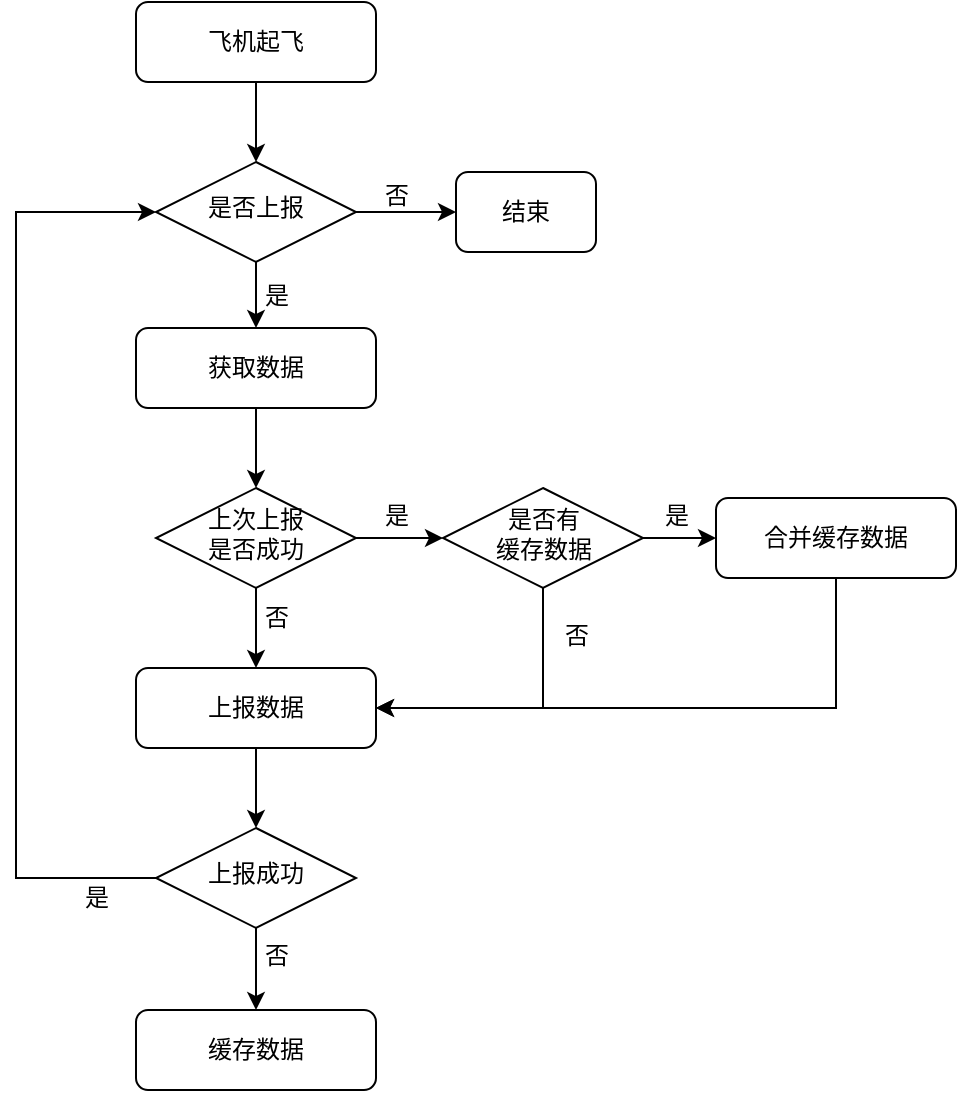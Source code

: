 <mxfile version="21.3.2" type="github">
  <diagram id="C5RBs43oDa-KdzZeNtuy" name="Page-1">
    <mxGraphModel dx="1619" dy="796" grid="1" gridSize="10" guides="1" tooltips="1" connect="1" arrows="1" fold="1" page="1" pageScale="1" pageWidth="827" pageHeight="1169" math="0" shadow="0">
      <root>
        <mxCell id="WIyWlLk6GJQsqaUBKTNV-0" />
        <mxCell id="WIyWlLk6GJQsqaUBKTNV-1" parent="WIyWlLk6GJQsqaUBKTNV-0" />
        <mxCell id="kAMANX2P3jgM0Xem9M4I-11" style="edgeStyle=orthogonalEdgeStyle;rounded=0;orthogonalLoop=1;jettySize=auto;html=1;exitX=0.5;exitY=1;exitDx=0;exitDy=0;entryX=0.5;entryY=0;entryDx=0;entryDy=0;" edge="1" parent="WIyWlLk6GJQsqaUBKTNV-1" source="WIyWlLk6GJQsqaUBKTNV-3" target="WIyWlLk6GJQsqaUBKTNV-6">
          <mxGeometry relative="1" as="geometry" />
        </mxCell>
        <mxCell id="WIyWlLk6GJQsqaUBKTNV-3" value="飞机起飞" style="rounded=1;whiteSpace=wrap;html=1;fontSize=12;glass=0;strokeWidth=1;shadow=0;" parent="WIyWlLk6GJQsqaUBKTNV-1" vertex="1">
          <mxGeometry x="160" y="16" width="120" height="40" as="geometry" />
        </mxCell>
        <mxCell id="kAMANX2P3jgM0Xem9M4I-12" style="edgeStyle=orthogonalEdgeStyle;rounded=0;orthogonalLoop=1;jettySize=auto;html=1;exitX=0.5;exitY=1;exitDx=0;exitDy=0;entryX=0.5;entryY=0;entryDx=0;entryDy=0;" edge="1" parent="WIyWlLk6GJQsqaUBKTNV-1" source="WIyWlLk6GJQsqaUBKTNV-6" target="kAMANX2P3jgM0Xem9M4I-2">
          <mxGeometry relative="1" as="geometry" />
        </mxCell>
        <mxCell id="kAMANX2P3jgM0Xem9M4I-13" style="edgeStyle=orthogonalEdgeStyle;rounded=0;orthogonalLoop=1;jettySize=auto;html=1;exitX=1;exitY=0.5;exitDx=0;exitDy=0;entryX=0;entryY=0.5;entryDx=0;entryDy=0;" edge="1" parent="WIyWlLk6GJQsqaUBKTNV-1" source="WIyWlLk6GJQsqaUBKTNV-6" target="WIyWlLk6GJQsqaUBKTNV-7">
          <mxGeometry relative="1" as="geometry" />
        </mxCell>
        <mxCell id="WIyWlLk6GJQsqaUBKTNV-6" value="是否上报" style="rhombus;whiteSpace=wrap;html=1;shadow=0;fontFamily=Helvetica;fontSize=12;align=center;strokeWidth=1;spacing=6;spacingTop=-4;" parent="WIyWlLk6GJQsqaUBKTNV-1" vertex="1">
          <mxGeometry x="170" y="96" width="100" height="50" as="geometry" />
        </mxCell>
        <mxCell id="WIyWlLk6GJQsqaUBKTNV-7" value="结束" style="rounded=1;whiteSpace=wrap;html=1;fontSize=12;glass=0;strokeWidth=1;shadow=0;" parent="WIyWlLk6GJQsqaUBKTNV-1" vertex="1">
          <mxGeometry x="320" y="101" width="70" height="40" as="geometry" />
        </mxCell>
        <mxCell id="kAMANX2P3jgM0Xem9M4I-5" value="" style="edgeStyle=orthogonalEdgeStyle;rounded=0;orthogonalLoop=1;jettySize=auto;html=1;" edge="1" parent="WIyWlLk6GJQsqaUBKTNV-1" source="kAMANX2P3jgM0Xem9M4I-2">
          <mxGeometry relative="1" as="geometry">
            <mxPoint x="220" y="259" as="targetPoint" />
          </mxGeometry>
        </mxCell>
        <mxCell id="kAMANX2P3jgM0Xem9M4I-2" value="获取数据" style="rounded=1;whiteSpace=wrap;html=1;fontSize=12;glass=0;strokeWidth=1;shadow=0;" vertex="1" parent="WIyWlLk6GJQsqaUBKTNV-1">
          <mxGeometry x="160" y="179" width="120" height="40" as="geometry" />
        </mxCell>
        <mxCell id="kAMANX2P3jgM0Xem9M4I-20" style="edgeStyle=orthogonalEdgeStyle;rounded=0;orthogonalLoop=1;jettySize=auto;html=1;exitX=0.5;exitY=1;exitDx=0;exitDy=0;entryX=0.5;entryY=0;entryDx=0;entryDy=0;" edge="1" parent="WIyWlLk6GJQsqaUBKTNV-1" source="kAMANX2P3jgM0Xem9M4I-6" target="kAMANX2P3jgM0Xem9M4I-10">
          <mxGeometry relative="1" as="geometry" />
        </mxCell>
        <mxCell id="kAMANX2P3jgM0Xem9M4I-29" style="edgeStyle=orthogonalEdgeStyle;rounded=0;orthogonalLoop=1;jettySize=auto;html=1;exitX=0;exitY=0.5;exitDx=0;exitDy=0;entryX=0;entryY=0.5;entryDx=0;entryDy=0;" edge="1" parent="WIyWlLk6GJQsqaUBKTNV-1" source="kAMANX2P3jgM0Xem9M4I-6" target="WIyWlLk6GJQsqaUBKTNV-6">
          <mxGeometry relative="1" as="geometry">
            <Array as="points">
              <mxPoint x="100" y="454" />
              <mxPoint x="100" y="121" />
            </Array>
          </mxGeometry>
        </mxCell>
        <mxCell id="kAMANX2P3jgM0Xem9M4I-6" value="上报成功" style="rhombus;whiteSpace=wrap;html=1;shadow=0;fontFamily=Helvetica;fontSize=12;align=center;strokeWidth=1;spacing=6;spacingTop=-4;" vertex="1" parent="WIyWlLk6GJQsqaUBKTNV-1">
          <mxGeometry x="170" y="429" width="100" height="50" as="geometry" />
        </mxCell>
        <mxCell id="kAMANX2P3jgM0Xem9M4I-10" value="缓存数据" style="whiteSpace=wrap;html=1;rounded=1;glass=0;strokeWidth=1;shadow=0;" vertex="1" parent="WIyWlLk6GJQsqaUBKTNV-1">
          <mxGeometry x="160" y="520" width="120" height="40" as="geometry" />
        </mxCell>
        <mxCell id="kAMANX2P3jgM0Xem9M4I-22" style="edgeStyle=orthogonalEdgeStyle;rounded=0;orthogonalLoop=1;jettySize=auto;html=1;exitX=0.5;exitY=1;exitDx=0;exitDy=0;entryX=0.5;entryY=0;entryDx=0;entryDy=0;" edge="1" parent="WIyWlLk6GJQsqaUBKTNV-1" source="kAMANX2P3jgM0Xem9M4I-14" target="kAMANX2P3jgM0Xem9M4I-21">
          <mxGeometry relative="1" as="geometry" />
        </mxCell>
        <mxCell id="kAMANX2P3jgM0Xem9M4I-26" style="edgeStyle=orthogonalEdgeStyle;rounded=0;orthogonalLoop=1;jettySize=auto;html=1;exitX=1;exitY=0.5;exitDx=0;exitDy=0;entryX=0;entryY=0.5;entryDx=0;entryDy=0;" edge="1" parent="WIyWlLk6GJQsqaUBKTNV-1" source="kAMANX2P3jgM0Xem9M4I-14" target="kAMANX2P3jgM0Xem9M4I-25">
          <mxGeometry relative="1" as="geometry" />
        </mxCell>
        <mxCell id="kAMANX2P3jgM0Xem9M4I-14" value="上次上报&lt;br&gt;是否成功" style="rhombus;whiteSpace=wrap;html=1;shadow=0;fontFamily=Helvetica;fontSize=12;align=center;strokeWidth=1;spacing=6;spacingTop=-4;" vertex="1" parent="WIyWlLk6GJQsqaUBKTNV-1">
          <mxGeometry x="170" y="259" width="100" height="50" as="geometry" />
        </mxCell>
        <mxCell id="kAMANX2P3jgM0Xem9M4I-24" style="edgeStyle=orthogonalEdgeStyle;rounded=0;orthogonalLoop=1;jettySize=auto;html=1;exitX=0.5;exitY=1;exitDx=0;exitDy=0;entryX=1;entryY=0.5;entryDx=0;entryDy=0;" edge="1" parent="WIyWlLk6GJQsqaUBKTNV-1" source="kAMANX2P3jgM0Xem9M4I-15" target="kAMANX2P3jgM0Xem9M4I-21">
          <mxGeometry relative="1" as="geometry" />
        </mxCell>
        <mxCell id="kAMANX2P3jgM0Xem9M4I-15" value="合并缓存数据" style="rounded=1;whiteSpace=wrap;html=1;fontSize=12;glass=0;strokeWidth=1;shadow=0;" vertex="1" parent="WIyWlLk6GJQsqaUBKTNV-1">
          <mxGeometry x="450" y="264" width="120" height="40" as="geometry" />
        </mxCell>
        <mxCell id="kAMANX2P3jgM0Xem9M4I-23" style="edgeStyle=orthogonalEdgeStyle;rounded=0;orthogonalLoop=1;jettySize=auto;html=1;exitX=0.5;exitY=1;exitDx=0;exitDy=0;entryX=0.5;entryY=0;entryDx=0;entryDy=0;" edge="1" parent="WIyWlLk6GJQsqaUBKTNV-1" source="kAMANX2P3jgM0Xem9M4I-21" target="kAMANX2P3jgM0Xem9M4I-6">
          <mxGeometry relative="1" as="geometry" />
        </mxCell>
        <mxCell id="kAMANX2P3jgM0Xem9M4I-21" value="上报数据" style="rounded=1;whiteSpace=wrap;html=1;fontSize=12;glass=0;strokeWidth=1;shadow=0;" vertex="1" parent="WIyWlLk6GJQsqaUBKTNV-1">
          <mxGeometry x="160" y="349" width="120" height="40" as="geometry" />
        </mxCell>
        <mxCell id="kAMANX2P3jgM0Xem9M4I-27" style="edgeStyle=orthogonalEdgeStyle;rounded=0;orthogonalLoop=1;jettySize=auto;html=1;exitX=1;exitY=0.5;exitDx=0;exitDy=0;entryX=0;entryY=0.5;entryDx=0;entryDy=0;" edge="1" parent="WIyWlLk6GJQsqaUBKTNV-1" source="kAMANX2P3jgM0Xem9M4I-25" target="kAMANX2P3jgM0Xem9M4I-15">
          <mxGeometry relative="1" as="geometry" />
        </mxCell>
        <mxCell id="kAMANX2P3jgM0Xem9M4I-28" style="edgeStyle=orthogonalEdgeStyle;rounded=0;orthogonalLoop=1;jettySize=auto;html=1;exitX=0.5;exitY=1;exitDx=0;exitDy=0;entryX=1;entryY=0.5;entryDx=0;entryDy=0;" edge="1" parent="WIyWlLk6GJQsqaUBKTNV-1" source="kAMANX2P3jgM0Xem9M4I-25" target="kAMANX2P3jgM0Xem9M4I-21">
          <mxGeometry relative="1" as="geometry" />
        </mxCell>
        <mxCell id="kAMANX2P3jgM0Xem9M4I-25" value="是否有&lt;br&gt;缓存数据" style="rhombus;whiteSpace=wrap;html=1;shadow=0;fontFamily=Helvetica;fontSize=12;align=center;strokeWidth=1;spacing=6;spacingTop=-4;" vertex="1" parent="WIyWlLk6GJQsqaUBKTNV-1">
          <mxGeometry x="313.5" y="259" width="100" height="50" as="geometry" />
        </mxCell>
        <mxCell id="kAMANX2P3jgM0Xem9M4I-30" value="否" style="text;html=1;align=center;verticalAlign=middle;resizable=0;points=[];autosize=1;strokeColor=none;fillColor=none;" vertex="1" parent="WIyWlLk6GJQsqaUBKTNV-1">
          <mxGeometry x="210" y="478" width="40" height="30" as="geometry" />
        </mxCell>
        <mxCell id="kAMANX2P3jgM0Xem9M4I-31" value="是" style="text;html=1;align=center;verticalAlign=middle;resizable=0;points=[];autosize=1;strokeColor=none;fillColor=none;" vertex="1" parent="WIyWlLk6GJQsqaUBKTNV-1">
          <mxGeometry x="120" y="449" width="40" height="30" as="geometry" />
        </mxCell>
        <mxCell id="kAMANX2P3jgM0Xem9M4I-32" value="否" style="text;html=1;align=center;verticalAlign=middle;resizable=0;points=[];autosize=1;strokeColor=none;fillColor=none;" vertex="1" parent="WIyWlLk6GJQsqaUBKTNV-1">
          <mxGeometry x="360" y="318" width="40" height="30" as="geometry" />
        </mxCell>
        <mxCell id="kAMANX2P3jgM0Xem9M4I-33" value="是" style="text;html=1;align=center;verticalAlign=middle;resizable=0;points=[];autosize=1;strokeColor=none;fillColor=none;" vertex="1" parent="WIyWlLk6GJQsqaUBKTNV-1">
          <mxGeometry x="410" y="258" width="40" height="30" as="geometry" />
        </mxCell>
        <mxCell id="kAMANX2P3jgM0Xem9M4I-34" value="否" style="text;html=1;align=center;verticalAlign=middle;resizable=0;points=[];autosize=1;strokeColor=none;fillColor=none;" vertex="1" parent="WIyWlLk6GJQsqaUBKTNV-1">
          <mxGeometry x="210" y="309" width="40" height="30" as="geometry" />
        </mxCell>
        <mxCell id="kAMANX2P3jgM0Xem9M4I-35" value="是" style="text;html=1;align=center;verticalAlign=middle;resizable=0;points=[];autosize=1;strokeColor=none;fillColor=none;" vertex="1" parent="WIyWlLk6GJQsqaUBKTNV-1">
          <mxGeometry x="270" y="258" width="40" height="30" as="geometry" />
        </mxCell>
        <mxCell id="kAMANX2P3jgM0Xem9M4I-36" value="是" style="text;html=1;align=center;verticalAlign=middle;resizable=0;points=[];autosize=1;strokeColor=none;fillColor=none;" vertex="1" parent="WIyWlLk6GJQsqaUBKTNV-1">
          <mxGeometry x="210" y="148" width="40" height="30" as="geometry" />
        </mxCell>
        <mxCell id="kAMANX2P3jgM0Xem9M4I-37" value="否" style="text;html=1;align=center;verticalAlign=middle;resizable=0;points=[];autosize=1;strokeColor=none;fillColor=none;" vertex="1" parent="WIyWlLk6GJQsqaUBKTNV-1">
          <mxGeometry x="270" y="98" width="40" height="30" as="geometry" />
        </mxCell>
      </root>
    </mxGraphModel>
  </diagram>
</mxfile>
